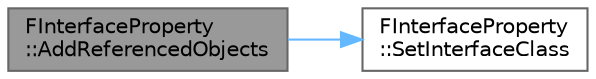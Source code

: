 digraph "FInterfaceProperty::AddReferencedObjects"
{
 // INTERACTIVE_SVG=YES
 // LATEX_PDF_SIZE
  bgcolor="transparent";
  edge [fontname=Helvetica,fontsize=10,labelfontname=Helvetica,labelfontsize=10];
  node [fontname=Helvetica,fontsize=10,shape=box,height=0.2,width=0.4];
  rankdir="LR";
  Node1 [id="Node000001",label="FInterfaceProperty\l::AddReferencedObjects",height=0.2,width=0.4,color="gray40", fillcolor="grey60", style="filled", fontcolor="black",tooltip=" "];
  Node1 -> Node2 [id="edge1_Node000001_Node000002",color="steelblue1",style="solid",tooltip=" "];
  Node2 [id="Node000002",label="FInterfaceProperty\l::SetInterfaceClass",height=0.2,width=0.4,color="grey40", fillcolor="white", style="filled",URL="$d9/dd5/classFInterfaceProperty.html#a75b02198b679645a116508a763491eac",tooltip="Setter function for this property's InterfaceClass member."];
}
